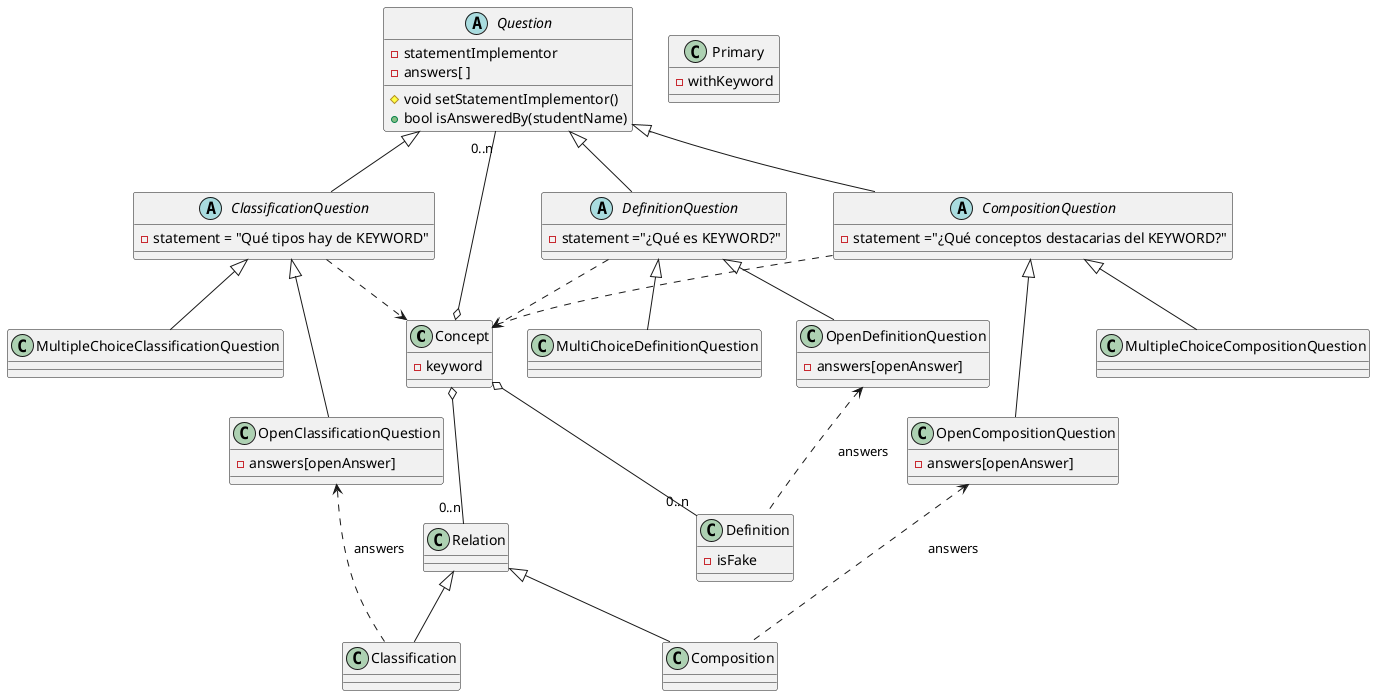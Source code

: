 @startuml ConceptDomainDetail

class Concept {
    - keyword
}

class Definition {
  - isFake
}

class Relation

class Classification

class Composition

class Primary {
    - withKeyword
}


abstract class DefinitionQuestion {
    - statement ="¿Qué es KEYWORD?"

}

abstract class ClassificationQuestion {
    - statement = "Qué tipos hay de KEYWORD"

}

abstract class CompositionQuestion {
    - statement ="¿Qué conceptos destacarias del KEYWORD?"

}

class OpenDefinitionQuestion {
    -answers[openAnswer]
}
class OpenClassificationQuestion{
    -answers[openAnswer]
}
class OpenCompositionQuestion{
    -answers[openAnswer]
}

abstract class Question {
    - statementImplementor
    - answers[ ]
    # void setStatementImplementor()
    + bool isAnsweredBy(studentName)
}


DefinitionQuestion <|-- OpenDefinitionQuestion
DefinitionQuestion <|-- MultiChoiceDefinitionQuestion
ClassificationQuestion <|-- OpenClassificationQuestion
ClassificationQuestion <|-- MultipleChoiceClassificationQuestion
CompositionQuestion <|-- OpenCompositionQuestion
CompositionQuestion <|-- MultipleChoiceCompositionQuestion
Question "0..n" -o Concept

DefinitionQuestion ..> Concept 
ClassificationQuestion ..> Concept 
CompositionQuestion ..> Concept  


Concept o--"0..n" Definition

Concept o-- "0..n" Relation
Relation <|-- Classification
Relation <|-- Composition


Question <|-- DefinitionQuestion
OpenDefinitionQuestion <.. Definition: answers

Question <|-- ClassificationQuestion
OpenClassificationQuestion <.. Classification :answers

Question <|-- CompositionQuestion
OpenCompositionQuestion <.. Composition :answers


@enduml

'Secundary <|-- OpenReverseDefinitionQuestion
'OpenReverseDefinitionQuestion *-- ReverseDefinitionTemplate
'OpenField "1..n" --o OpenReverseDefinitionQuestion
'OpenReverseDefinitionQuestion <.. Keyword :Fake <- OpenField

'Secundary <|-- OpenJustificationQuestion
'OpenJustificationQuestion *-- JustificationTemplate
'OpenJustificationQuestion o--"1..n" OpenField
'OpenJustificationQuestion <.. Justification :OpenField

'class Tertiary {
    '    withKeyword
    '    withDefinition
    '   withJustification
    '
    '
    '
    '
'}

'class OpenReverseDefinitionQuestion
'    "¿Qué es REALDEFINITION?"
'class OpenJustificationQuestion
'    "¿La KEYWORD es esta DEFINITION?¿Por qué?"

'MultipleChoiceTertiaryX:
'"Es cierto que la CLAVE no es FAKEDEFINITION porque FAKEJUSTIFICACION"
'    + 1 correct answer:
'"No porque la justificación es falsa"
'   + 3 incorrect answer:
'"Sí, por FAKEJUSTIFICATION"...








